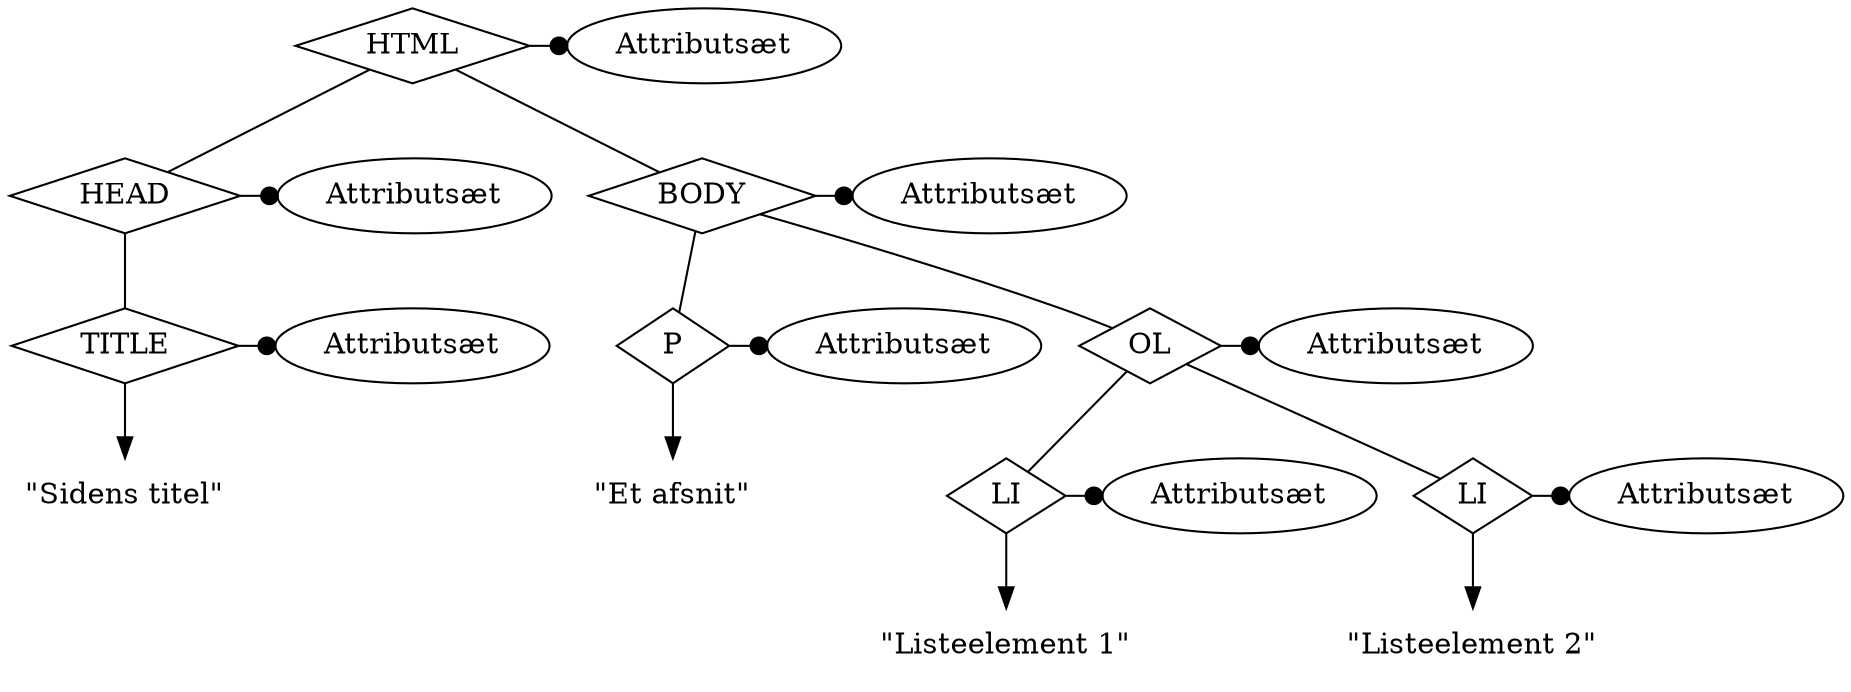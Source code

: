digraph g
{
//size="8,11"
//margin=5
//rankdir="LR";
edge[arrowhead="none"];
node[shape=diamond];
//edge[arrowsize=0.7, len=0.7]

HTML[label="HTML"];
HEAD[label="HEAD"];
TITLE[label="TITLE"];
titel[label="\"Sidens titel\"", shape="none"];
BODY[label="BODY"];
P[label="P"];
OL[label="OL"];
LI1[label="LI"];
LI2[label="LI"];

HTMLattrs[label="Attributsæt", shape="ellipse"];
HEADattrs[label="Attributsæt", shape="ellipse"];
TITLEattrs[label="Attributsæt", shape="ellipse"];
BODYattrs[label="Attributsæt", shape="ellipse"];
Pattrs[label="Attributsæt", shape="ellipse"];
Ptekst[label="\"Et afsnit\"", shape="none"];
OLattrs[label="Attributsæt", shape="ellipse"];
LI1attrs[label="Attributsæt", shape="ellipse"];
LI1tekst[label="\"Listeelement 1\"", shape="none"];
LI2attrs[label="Attributsæt", shape="ellipse"];
LI2tekst[label="\"Listeelement 2\"", shape="none"];

{rank=same; HTML; HTMLattrs;}
{rank=same; HEAD; HEADattrs;}
{rank=same; TITLE; TITLEattrs;}
{rank=same; BODY; BODYattrs;}
{rank=same; P; Pattrs;}
{rank=same; OL; OLattrs;}
{rank=same; LI1; LI1attrs;}
{rank=same; LI2; LI2attrs;}

HTML-> HTMLattrs [arrowhead="dot"];
HTML -> HEAD;
HTML -> BODY;
HEAD -> HEADattrs [arrowhead="dot"];
HEAD -> TITLE;
TITLE -> titel [arrowhead="normal"];
TITLE -> TITLEattrs [arrowhead="dot"];
BODY -> BODYattrs [arrowhead="dot"];
BODY -> P;
BODY -> OL;
P -> Pattrs [arrowhead="dot"];
P -> Ptekst [arrowhead="normal"];
OL -> OLattrs [arrowhead="dot"];
OL -> LI1;
OL -> LI2;
LI1 -> LI1attrs [arrowhead="dot"];
LI1 -> LI1tekst [arrowhead="normal"];
LI2 -> LI2attrs [arrowhead="dot"];
LI2 -> LI2tekst [arrowhead="normal"];


}